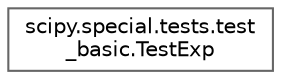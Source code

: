 digraph "Graphical Class Hierarchy"
{
 // LATEX_PDF_SIZE
  bgcolor="transparent";
  edge [fontname=Helvetica,fontsize=10,labelfontname=Helvetica,labelfontsize=10];
  node [fontname=Helvetica,fontsize=10,shape=box,height=0.2,width=0.4];
  rankdir="LR";
  Node0 [id="Node000000",label="scipy.special.tests.test\l_basic.TestExp",height=0.2,width=0.4,color="grey40", fillcolor="white", style="filled",URL="$db/dea/classscipy_1_1special_1_1tests_1_1test__basic_1_1TestExp.html",tooltip=" "];
}
